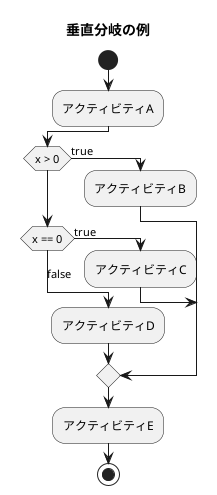 @startuml 分岐
title 垂直分岐の例
!pragma useVerticalIf on
start
:アクティビティA;
if (x > 0) then (true)
:アクティビティB;
else if (x == 0) then (true)
:アクティビティC;
else (false)
:アクティビティD;
endif
:アクティビティE;
stop
@enduml